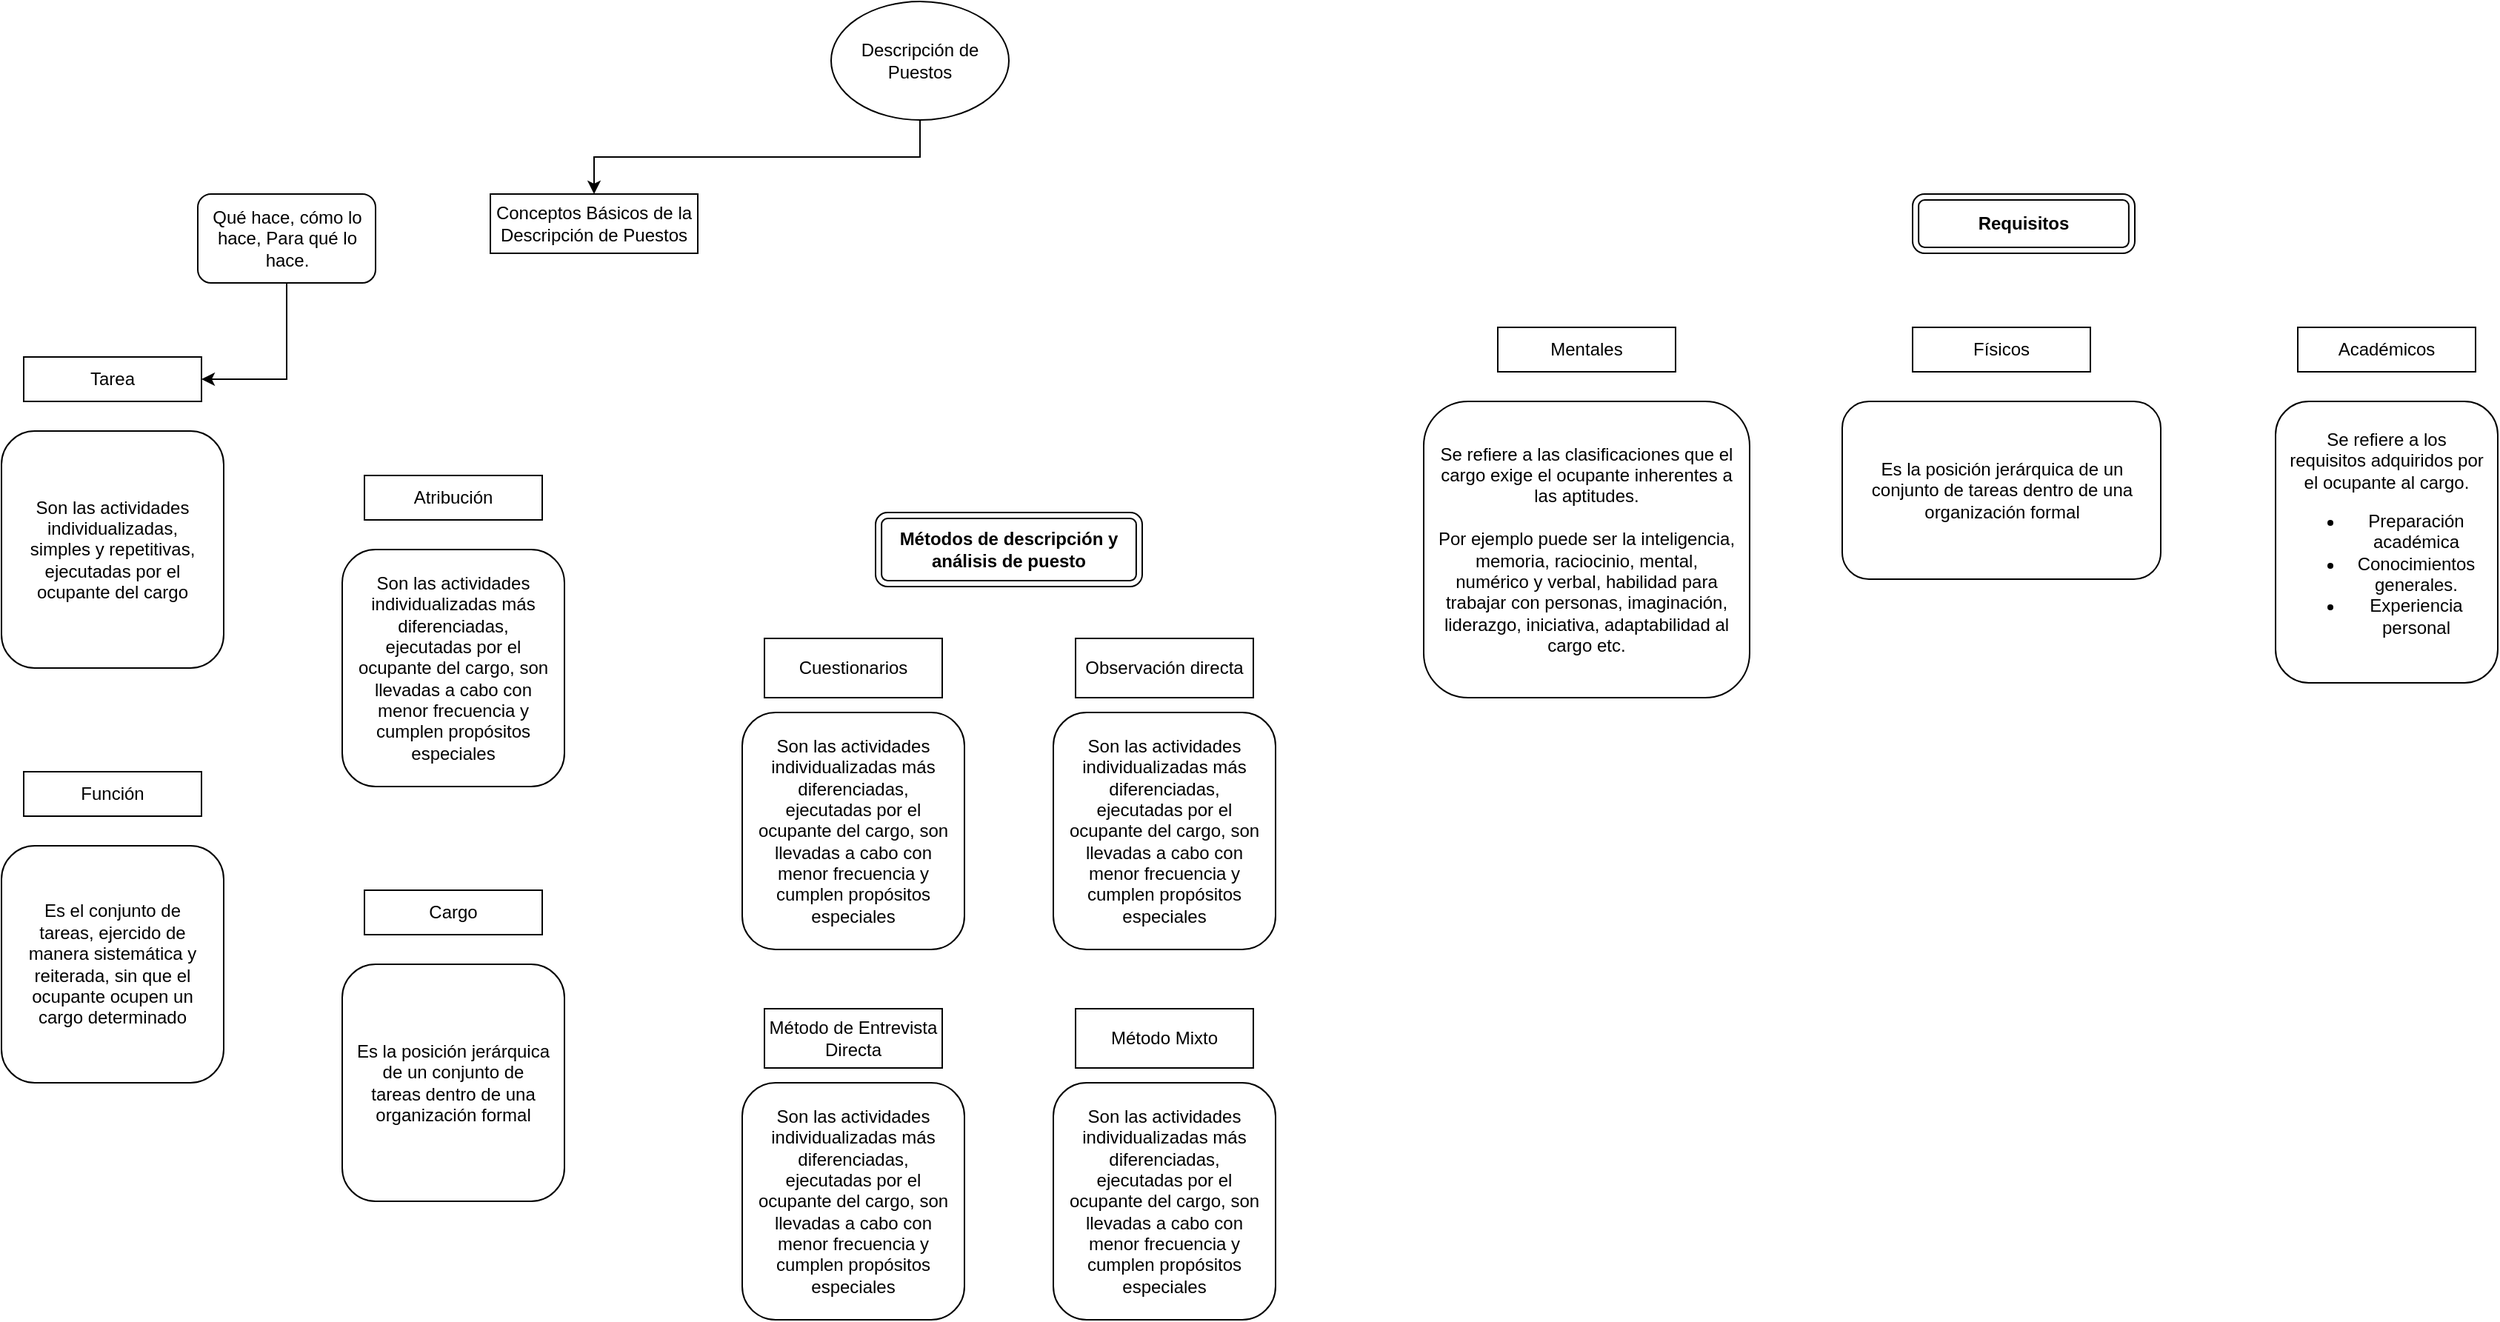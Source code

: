 <mxfile version="14.4.3" type="github">
  <diagram id="jdGVW92j06bWECQes1IP" name="Page-1">
    <mxGraphModel dx="1010" dy="617" grid="1" gridSize="10" guides="1" tooltips="1" connect="1" arrows="1" fold="1" page="1" pageScale="1" pageWidth="3300" pageHeight="2339" math="0" shadow="0">
      <root>
        <mxCell id="0" />
        <mxCell id="1" parent="0" />
        <mxCell id="69w5HiLNVomG7-tPnk7v-8" style="edgeStyle=orthogonalEdgeStyle;rounded=0;orthogonalLoop=1;jettySize=auto;html=1;exitX=0.5;exitY=1;exitDx=0;exitDy=0;" edge="1" parent="1" source="69w5HiLNVomG7-tPnk7v-1" target="69w5HiLNVomG7-tPnk7v-3">
          <mxGeometry relative="1" as="geometry" />
        </mxCell>
        <mxCell id="69w5HiLNVomG7-tPnk7v-1" value="Descripción de Puestos" style="ellipse;whiteSpace=wrap;html=1;" vertex="1" parent="1">
          <mxGeometry x="710" y="70" width="120" height="80" as="geometry" />
        </mxCell>
        <mxCell id="69w5HiLNVomG7-tPnk7v-3" value="Conceptos Básicos de la Descripción de Puestos" style="rounded=0;whiteSpace=wrap;html=1;" vertex="1" parent="1">
          <mxGeometry x="480" y="200" width="140" height="40" as="geometry" />
        </mxCell>
        <mxCell id="69w5HiLNVomG7-tPnk7v-4" value="Tarea" style="rounded=0;whiteSpace=wrap;html=1;" vertex="1" parent="1">
          <mxGeometry x="165" y="310" width="120" height="30" as="geometry" />
        </mxCell>
        <mxCell id="69w5HiLNVomG7-tPnk7v-5" value="Atribución" style="rounded=0;whiteSpace=wrap;html=1;" vertex="1" parent="1">
          <mxGeometry x="395" y="390" width="120" height="30" as="geometry" />
        </mxCell>
        <mxCell id="69w5HiLNVomG7-tPnk7v-6" value="Son las actividades individualizadas, simples y repetitivas, ejecutadas por el ocupante del cargo" style="rounded=1;whiteSpace=wrap;html=1;spacing=10;" vertex="1" parent="1">
          <mxGeometry x="150" y="360" width="150" height="160" as="geometry" />
        </mxCell>
        <mxCell id="69w5HiLNVomG7-tPnk7v-7" value="Son las actividades individualizadas más diferenciadas, ejecutadas por el ocupante del cargo, son llevadas a cabo con menor frecuencia y cumplen propósitos especiales" style="rounded=1;whiteSpace=wrap;html=1;spacing=10;" vertex="1" parent="1">
          <mxGeometry x="380" y="440" width="150" height="160" as="geometry" />
        </mxCell>
        <mxCell id="69w5HiLNVomG7-tPnk7v-10" value="Cargo" style="rounded=0;whiteSpace=wrap;html=1;" vertex="1" parent="1">
          <mxGeometry x="395" y="670" width="120" height="30" as="geometry" />
        </mxCell>
        <mxCell id="69w5HiLNVomG7-tPnk7v-11" value="Función" style="rounded=0;whiteSpace=wrap;html=1;" vertex="1" parent="1">
          <mxGeometry x="165" y="590" width="120" height="30" as="geometry" />
        </mxCell>
        <mxCell id="69w5HiLNVomG7-tPnk7v-12" value="Es el conjunto de tareas, ejercido de manera sistemática y reiterada, sin que el ocupante ocupen un cargo determinado" style="rounded=1;whiteSpace=wrap;html=1;spacing=10;" vertex="1" parent="1">
          <mxGeometry x="150" y="640" width="150" height="160" as="geometry" />
        </mxCell>
        <mxCell id="69w5HiLNVomG7-tPnk7v-13" value="Es la posición jerárquica de un conjunto de tareas dentro de una organización formal" style="rounded=1;whiteSpace=wrap;html=1;spacing=10;" vertex="1" parent="1">
          <mxGeometry x="380" y="720" width="150" height="160" as="geometry" />
        </mxCell>
        <mxCell id="69w5HiLNVomG7-tPnk7v-30" style="edgeStyle=orthogonalEdgeStyle;rounded=0;orthogonalLoop=1;jettySize=auto;html=1;exitX=0.5;exitY=1;exitDx=0;exitDy=0;entryX=1;entryY=0.5;entryDx=0;entryDy=0;" edge="1" parent="1" source="69w5HiLNVomG7-tPnk7v-14" target="69w5HiLNVomG7-tPnk7v-4">
          <mxGeometry relative="1" as="geometry" />
        </mxCell>
        <mxCell id="69w5HiLNVomG7-tPnk7v-14" value="Qué hace, cómo lo hace, Para qué lo hace." style="rounded=1;whiteSpace=wrap;html=1;" vertex="1" parent="1">
          <mxGeometry x="282.5" y="200" width="120" height="60" as="geometry" />
        </mxCell>
        <mxCell id="69w5HiLNVomG7-tPnk7v-15" value="&lt;b&gt;Requisitos&lt;/b&gt;" style="verticalLabelPosition=center;verticalAlign=middle;html=1;shape=mxgraph.basic.rounded_frame;dx=4.06;align=center;horizontal=1;textDirection=ltr;whiteSpace=wrap;" vertex="1" parent="1">
          <mxGeometry x="1440" y="200" width="150" height="40" as="geometry" />
        </mxCell>
        <mxCell id="69w5HiLNVomG7-tPnk7v-23" value="Mentales" style="rounded=0;whiteSpace=wrap;html=1;" vertex="1" parent="1">
          <mxGeometry x="1160" y="290" width="120" height="30" as="geometry" />
        </mxCell>
        <mxCell id="69w5HiLNVomG7-tPnk7v-24" value="Se refiere a las clasificaciones que el cargo exige el ocupante inherentes a las aptitudes.&lt;br&gt;&lt;br&gt;Por ejemplo puede ser la inteligencia, memoria, raciocinio, mental, numérico y verbal, habilidad para trabajar con personas, imaginación, liderazgo, iniciativa, adaptabilidad al cargo etc." style="rounded=1;whiteSpace=wrap;html=1;spacing=10;" vertex="1" parent="1">
          <mxGeometry x="1110" y="340" width="220" height="200" as="geometry" />
        </mxCell>
        <mxCell id="69w5HiLNVomG7-tPnk7v-25" value="Físicos" style="rounded=0;whiteSpace=wrap;html=1;" vertex="1" parent="1">
          <mxGeometry x="1440" y="290" width="120" height="30" as="geometry" />
        </mxCell>
        <mxCell id="69w5HiLNVomG7-tPnk7v-26" value="Es la posición jerárquica de un conjunto de tareas dentro de una organización formal" style="rounded=1;whiteSpace=wrap;html=1;spacing=10;" vertex="1" parent="1">
          <mxGeometry x="1392.5" y="340" width="215" height="120" as="geometry" />
        </mxCell>
        <mxCell id="69w5HiLNVomG7-tPnk7v-27" value="Académicos" style="rounded=0;whiteSpace=wrap;html=1;" vertex="1" parent="1">
          <mxGeometry x="1700" y="290" width="120" height="30" as="geometry" />
        </mxCell>
        <mxCell id="69w5HiLNVomG7-tPnk7v-28" value="Se refiere a los requisitos adquiridos por el ocupante al cargo.&lt;br&gt;&lt;ul&gt;&lt;li&gt;Preparación académica&lt;/li&gt;&lt;li&gt;Conocimientos generales.&lt;/li&gt;&lt;li&gt;Experiencia personal&lt;/li&gt;&lt;/ul&gt;" style="rounded=1;whiteSpace=wrap;html=1;spacing=10;" vertex="1" parent="1">
          <mxGeometry x="1685" y="340" width="150" height="190" as="geometry" />
        </mxCell>
        <mxCell id="69w5HiLNVomG7-tPnk7v-31" value="&lt;b&gt;Métodos de descripción y análisis de puesto&lt;/b&gt;" style="verticalLabelPosition=center;verticalAlign=middle;html=1;shape=mxgraph.basic.rounded_frame;dx=4.06;align=center;horizontal=1;textDirection=ltr;whiteSpace=wrap;" vertex="1" parent="1">
          <mxGeometry x="740" y="415" width="180" height="50" as="geometry" />
        </mxCell>
        <mxCell id="69w5HiLNVomG7-tPnk7v-33" value="Cuestionarios" style="rounded=0;whiteSpace=wrap;html=1;" vertex="1" parent="1">
          <mxGeometry x="665" y="500" width="120" height="40" as="geometry" />
        </mxCell>
        <mxCell id="69w5HiLNVomG7-tPnk7v-34" value="Son las actividades individualizadas más diferenciadas, ejecutadas por el ocupante del cargo, son llevadas a cabo con menor frecuencia y cumplen propósitos especiales" style="rounded=1;whiteSpace=wrap;html=1;spacing=10;" vertex="1" parent="1">
          <mxGeometry x="650" y="550" width="150" height="160" as="geometry" />
        </mxCell>
        <mxCell id="69w5HiLNVomG7-tPnk7v-35" value="Observación directa" style="rounded=0;whiteSpace=wrap;html=1;" vertex="1" parent="1">
          <mxGeometry x="875" y="500" width="120" height="40" as="geometry" />
        </mxCell>
        <mxCell id="69w5HiLNVomG7-tPnk7v-36" value="Son las actividades individualizadas más diferenciadas, ejecutadas por el ocupante del cargo, son llevadas a cabo con menor frecuencia y cumplen propósitos especiales" style="rounded=1;whiteSpace=wrap;html=1;spacing=10;" vertex="1" parent="1">
          <mxGeometry x="860" y="550" width="150" height="160" as="geometry" />
        </mxCell>
        <mxCell id="69w5HiLNVomG7-tPnk7v-37" value="Método de Entrevista Directa" style="rounded=0;whiteSpace=wrap;html=1;" vertex="1" parent="1">
          <mxGeometry x="665" y="750" width="120" height="40" as="geometry" />
        </mxCell>
        <mxCell id="69w5HiLNVomG7-tPnk7v-38" value="Son las actividades individualizadas más diferenciadas, ejecutadas por el ocupante del cargo, son llevadas a cabo con menor frecuencia y cumplen propósitos especiales" style="rounded=1;whiteSpace=wrap;html=1;spacing=10;" vertex="1" parent="1">
          <mxGeometry x="650" y="800" width="150" height="160" as="geometry" />
        </mxCell>
        <mxCell id="69w5HiLNVomG7-tPnk7v-39" value="Método Mixto" style="rounded=0;whiteSpace=wrap;html=1;" vertex="1" parent="1">
          <mxGeometry x="875" y="750" width="120" height="40" as="geometry" />
        </mxCell>
        <mxCell id="69w5HiLNVomG7-tPnk7v-40" value="Son las actividades individualizadas más diferenciadas, ejecutadas por el ocupante del cargo, son llevadas a cabo con menor frecuencia y cumplen propósitos especiales" style="rounded=1;whiteSpace=wrap;html=1;spacing=10;" vertex="1" parent="1">
          <mxGeometry x="860" y="800" width="150" height="160" as="geometry" />
        </mxCell>
      </root>
    </mxGraphModel>
  </diagram>
</mxfile>
